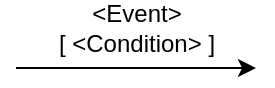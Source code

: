 <mxfile version="12.6.5" type="device"><diagram id="S8e8nXsvHpfIob1t9RrL" name="Page-1"><mxGraphModel dx="442" dy="300" grid="1" gridSize="10" guides="1" tooltips="1" connect="1" arrows="1" fold="1" page="1" pageScale="1" pageWidth="850" pageHeight="1100" math="0" shadow="0"><root><mxCell id="0"/><mxCell id="1" parent="0"/><mxCell id="0YWCxjuLu28w8w6RqVqb-1" value="" style="endArrow=classic;html=1;" edge="1" parent="1"><mxGeometry width="50" height="50" relative="1" as="geometry"><mxPoint x="40" y="80" as="sourcePoint"/><mxPoint x="160" y="80" as="targetPoint"/></mxGeometry></mxCell><mxCell id="0YWCxjuLu28w8w6RqVqb-2" value="&amp;lt;Event&amp;gt;&lt;br&gt;[ &amp;lt;Condition&amp;gt; ]" style="text;html=1;align=center;verticalAlign=middle;resizable=0;points=[];labelBackgroundColor=none;" vertex="1" connectable="0" parent="0YWCxjuLu28w8w6RqVqb-1"><mxGeometry x="0.45" y="-1" relative="1" as="geometry"><mxPoint x="-27" y="-21" as="offset"/></mxGeometry></mxCell></root></mxGraphModel></diagram></mxfile>